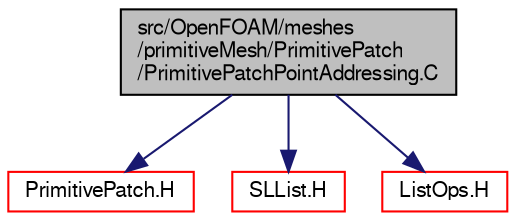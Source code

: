 digraph "src/OpenFOAM/meshes/primitiveMesh/PrimitivePatch/PrimitivePatchPointAddressing.C"
{
  bgcolor="transparent";
  edge [fontname="FreeSans",fontsize="10",labelfontname="FreeSans",labelfontsize="10"];
  node [fontname="FreeSans",fontsize="10",shape=record];
  Node0 [label="src/OpenFOAM/meshes\l/primitiveMesh/PrimitivePatch\l/PrimitivePatchPointAddressing.C",height=0.2,width=0.4,color="black", fillcolor="grey75", style="filled", fontcolor="black"];
  Node0 -> Node1 [color="midnightblue",fontsize="10",style="solid",fontname="FreeSans"];
  Node1 [label="PrimitivePatch.H",height=0.2,width=0.4,color="red",URL="$a11951.html"];
  Node0 -> Node61 [color="midnightblue",fontsize="10",style="solid",fontname="FreeSans"];
  Node61 [label="SLList.H",height=0.2,width=0.4,color="red",URL="$a08588.html"];
  Node0 -> Node96 [color="midnightblue",fontsize="10",style="solid",fontname="FreeSans"];
  Node96 [label="ListOps.H",height=0.2,width=0.4,color="red",URL="$a08687.html",tooltip="Various functions to operate on Lists. "];
}
